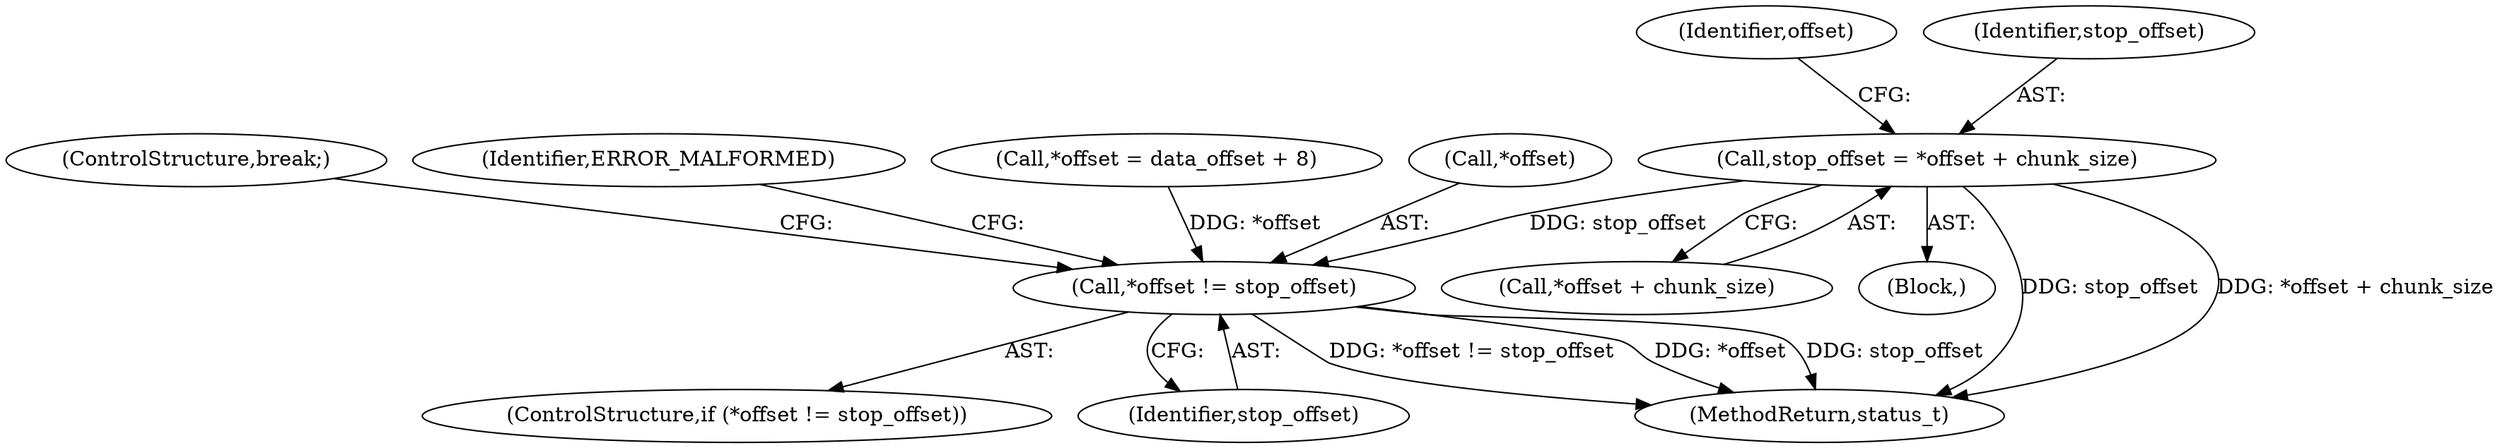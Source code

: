digraph "0_Android_6fe85f7e15203e48df2cc3e8e1c4bc6ad49dc968@integer" {
"1001443" [label="(Call,stop_offset = *offset + chunk_size)"];
"1001482" [label="(Call,*offset != stop_offset)"];
"1001443" [label="(Call,stop_offset = *offset + chunk_size)"];
"1001367" [label="(Block,)"];
"1002927" [label="(MethodReturn,status_t)"];
"1001481" [label="(ControlStructure,if (*offset != stop_offset))"];
"1001485" [label="(Identifier,stop_offset)"];
"1001489" [label="(ControlStructure,break;)"];
"1001488" [label="(Identifier,ERROR_MALFORMED)"];
"1001445" [label="(Call,*offset + chunk_size)"];
"1001482" [label="(Call,*offset != stop_offset)"];
"1001451" [label="(Identifier,offset)"];
"1001444" [label="(Identifier,stop_offset)"];
"1001449" [label="(Call,*offset = data_offset + 8)"];
"1001483" [label="(Call,*offset)"];
"1001443" -> "1001367"  [label="AST: "];
"1001443" -> "1001445"  [label="CFG: "];
"1001444" -> "1001443"  [label="AST: "];
"1001445" -> "1001443"  [label="AST: "];
"1001451" -> "1001443"  [label="CFG: "];
"1001443" -> "1002927"  [label="DDG: stop_offset"];
"1001443" -> "1002927"  [label="DDG: *offset + chunk_size"];
"1001443" -> "1001482"  [label="DDG: stop_offset"];
"1001482" -> "1001481"  [label="AST: "];
"1001482" -> "1001485"  [label="CFG: "];
"1001483" -> "1001482"  [label="AST: "];
"1001485" -> "1001482"  [label="AST: "];
"1001488" -> "1001482"  [label="CFG: "];
"1001489" -> "1001482"  [label="CFG: "];
"1001482" -> "1002927"  [label="DDG: *offset"];
"1001482" -> "1002927"  [label="DDG: stop_offset"];
"1001482" -> "1002927"  [label="DDG: *offset != stop_offset"];
"1001449" -> "1001482"  [label="DDG: *offset"];
}
